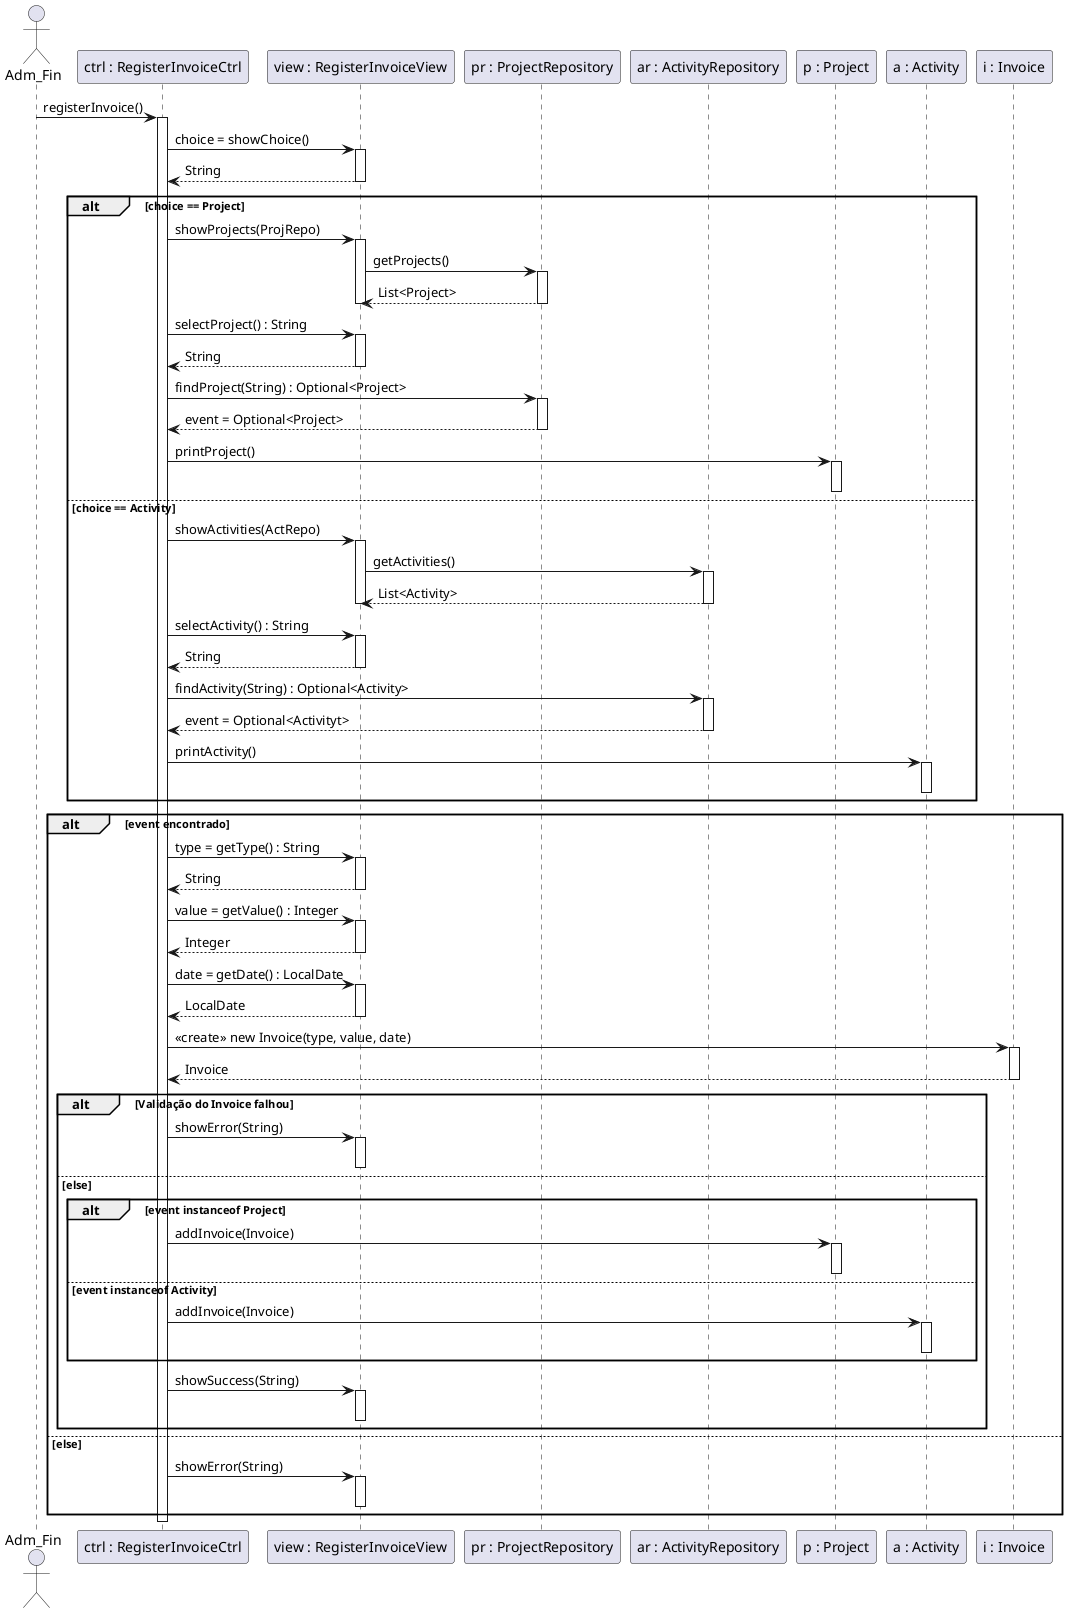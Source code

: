 @startuml
actor Adm_Fin
participant "ctrl : RegisterInvoiceCtrl" as Ctrl
participant "view : RegisterInvoiceView" as View
participant "pr : ProjectRepository" as ProjRepo
participant "ar : ActivityRepository" as ActRepo
participant "p : Project" as Project
participant "a : Activity" as Activity
participant "i : Invoice" as Invoice

Adm_Fin -> Ctrl: registerInvoice()
activate Ctrl

Ctrl -> View: choice = showChoice()
activate View
View --> Ctrl: String
deactivate View

alt choice == Project
  
  Ctrl -> View: showProjects(ProjRepo)
  activate View
  
  View -> ProjRepo: getProjects()
  activate ProjRepo
  ProjRepo --> View: List<Project>
  deactivate ProjRepo
  deactivate View

  Ctrl -> View: selectProject() : String
  activate View
  View --> Ctrl: String
  deactivate View
  
  Ctrl -> ProjRepo: findProject(String) : Optional<Project>
  activate ProjRepo
  ProjRepo --> Ctrl: event = Optional<Project>
  deactivate ProjRepo
  
  Ctrl -> Project: printProject()
  activate Project
  deactivate Project

else choice == Activity

  Ctrl -> View: showActivities(ActRepo)
  activate View
  
  View -> ActRepo: getActivities()
  activate ActRepo
  ActRepo --> View: List<Activity>
  deactivate ActRepo
  deactivate View
  
  Ctrl -> View: selectActivity() : String
  activate View
  
  View --> Ctrl: String
  deactivate View
  
  Ctrl -> ActRepo: findActivity(String) : Optional<Activity>
  activate ActRepo
  ActRepo --> Ctrl: event = Optional<Activityt>
  deactivate ActRepo
  
  Ctrl -> Activity: printActivity()
  activate Activity
  deactivate Activity
end

alt event encontrado

    Ctrl -> View: type = getType() : String
    activate View
    View --> Ctrl: String
    deactivate View

    Ctrl -> View: value = getValue() : Integer
    activate View
    View --> Ctrl: Integer
    deactivate View
    
    Ctrl -> View: date = getDate() : LocalDate
    activate View
    View --> Ctrl: LocalDate
    deactivate View
    
    Ctrl -> Invoice: <<create>> new Invoice(type, value, date)
    activate Invoice

    Invoice --> Ctrl: Invoice
    deactivate Invoice

    alt Validação do Invoice falhou
        Ctrl -> View: showError(String)
        activate View
        deactivate View
    else else
      alt event instanceof Project
        Ctrl -> Project: addInvoice(Invoice)
        activate Project
        deactivate Project
      
      else event instanceof Activity
        Ctrl -> Activity: addInvoice(Invoice)
        activate Activity
        deactivate Activity
      end

      Ctrl -> View: showSuccess(String)
      activate View
      deactivate View
    end

else else
    Ctrl -> View: showError(String)
    activate View
    deactivate View
end

deactivate Ctrl
@enduml